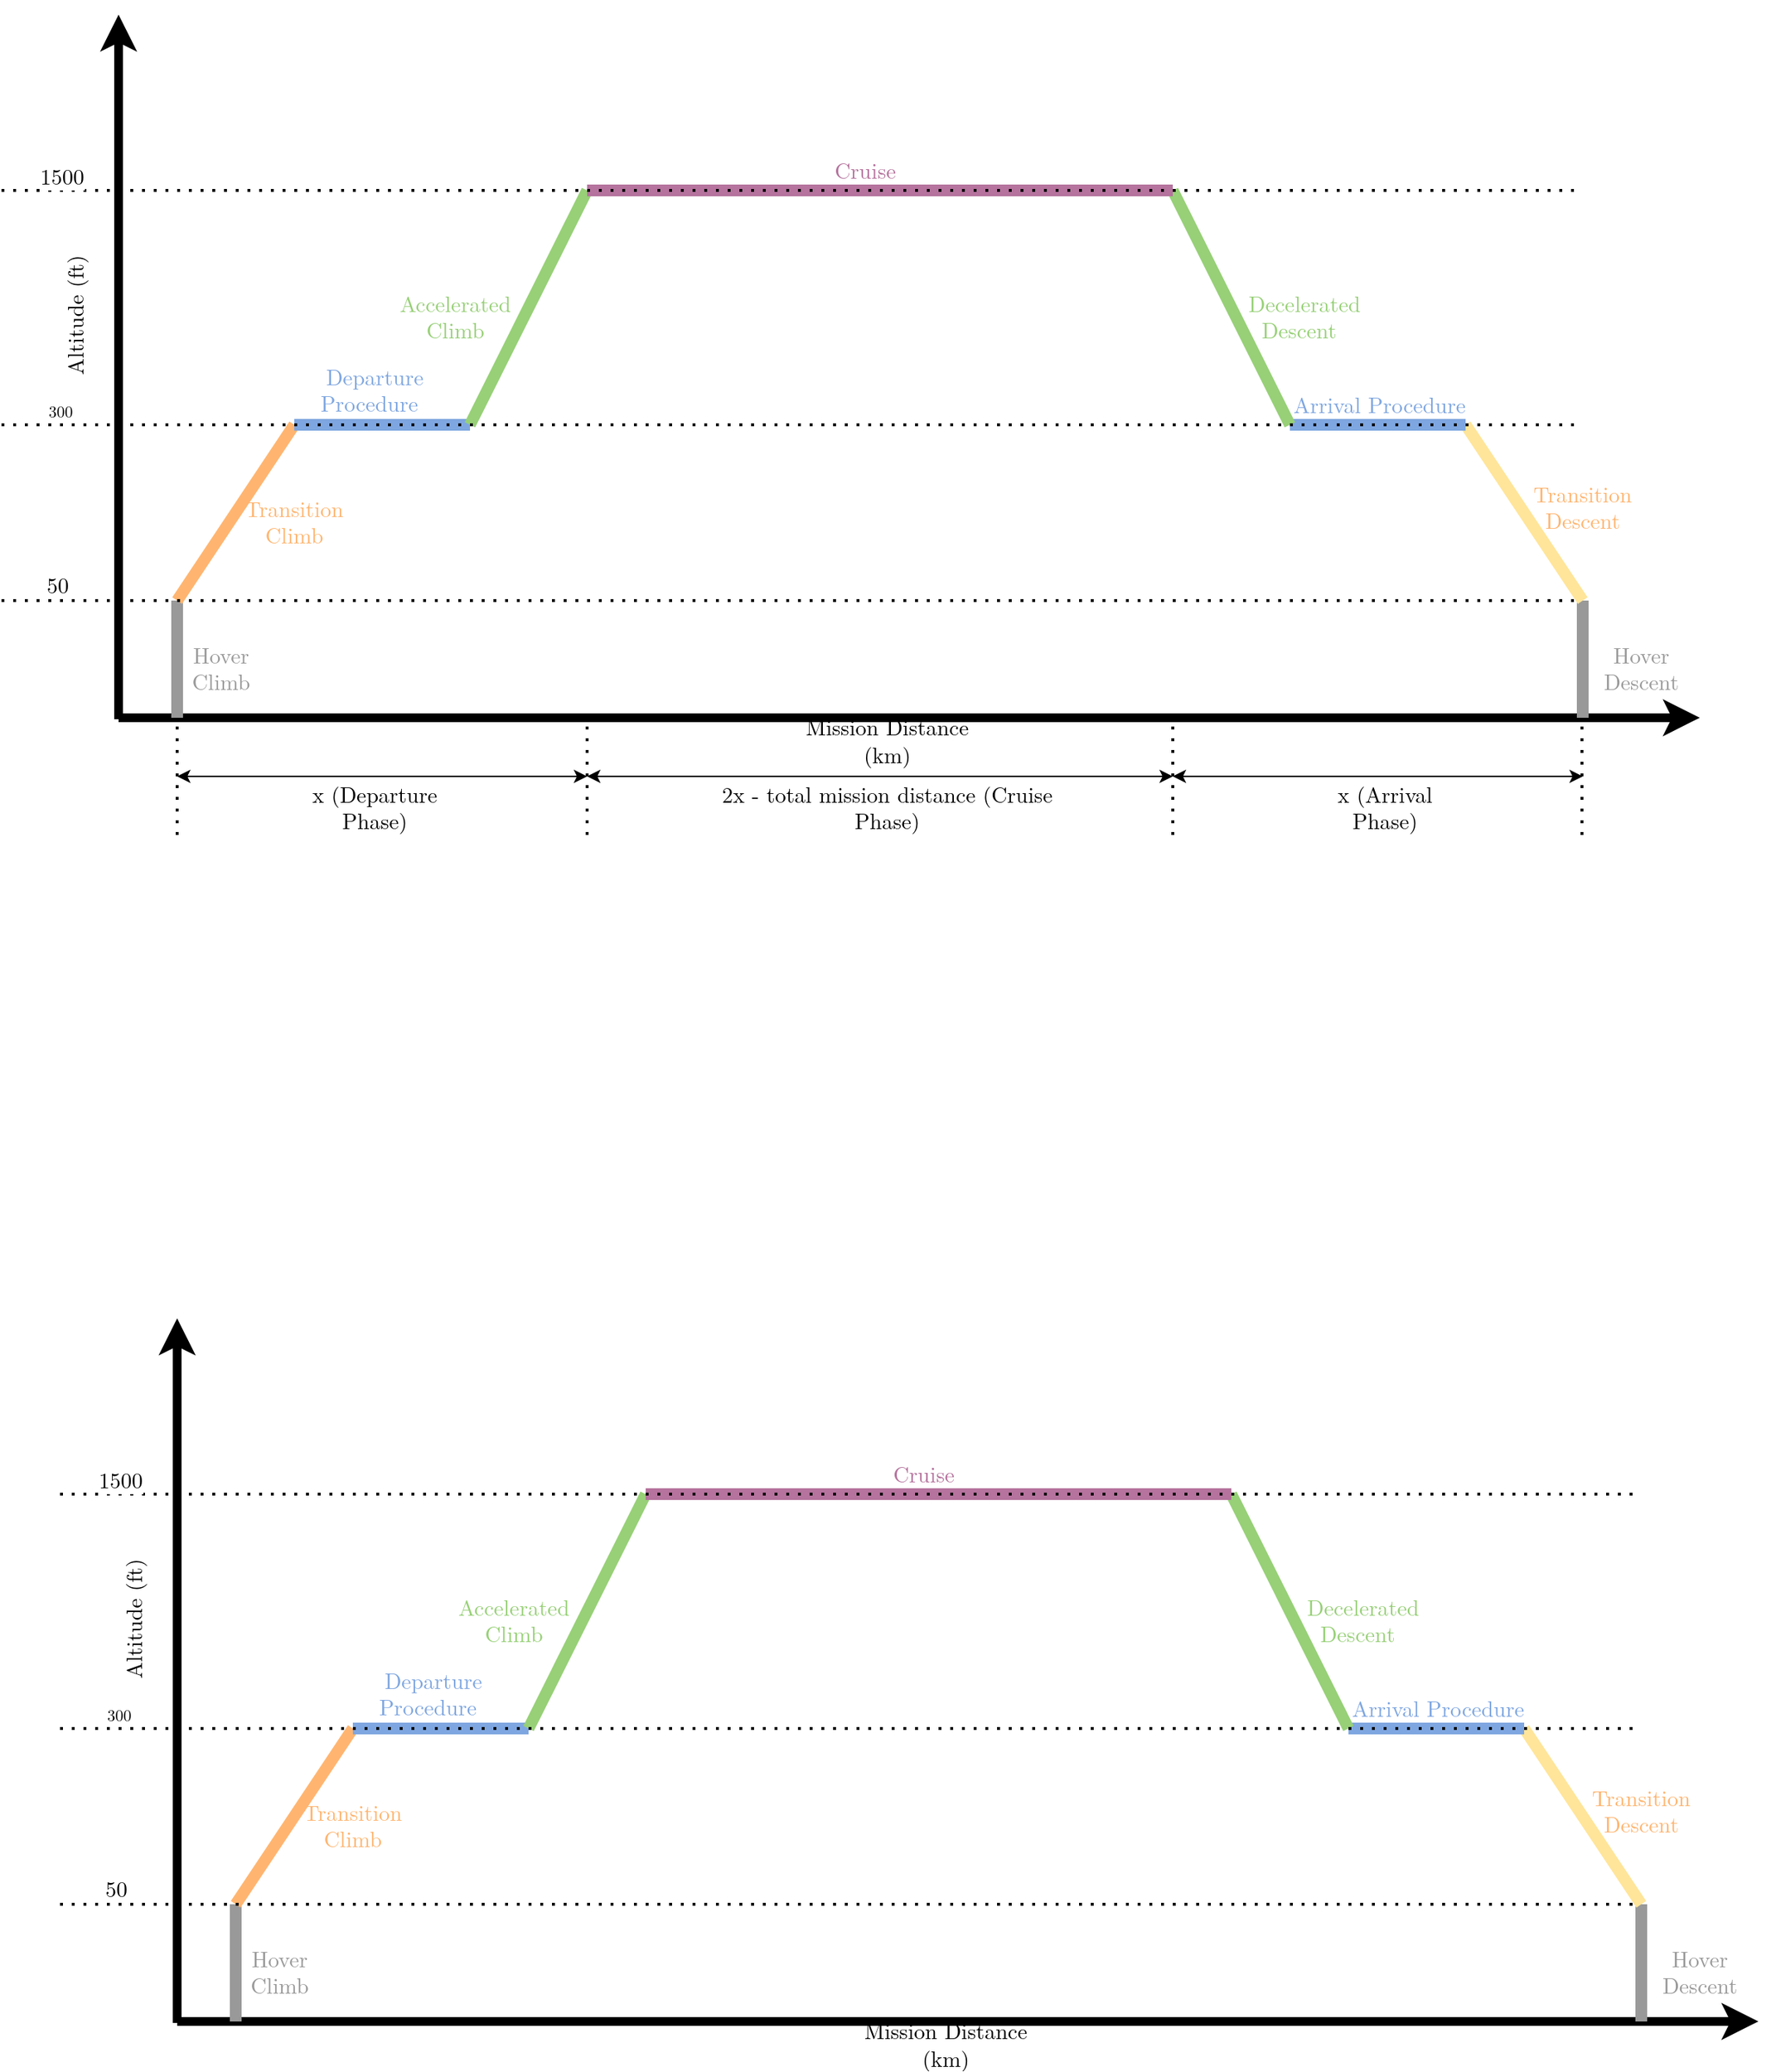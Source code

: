 <mxfile version="26.2.8">
  <diagram name="Page-1" id="2keoiiOLmxvh7805BPIv">
    <mxGraphModel dx="1970" dy="1158" grid="1" gridSize="10" guides="1" tooltips="1" connect="1" arrows="1" fold="1" page="0" pageScale="1" pageWidth="827" pageHeight="1169" math="0" shadow="0">
      <root>
        <mxCell id="0" />
        <mxCell id="1" parent="0" />
        <mxCell id="lw8DFS0XibtdOAHYOYHp-2" value="" style="endArrow=classic;html=1;rounded=0;strokeWidth=6;" parent="1" edge="1">
          <mxGeometry relative="1" as="geometry">
            <mxPoint x="240" y="560" as="sourcePoint" />
            <mxPoint x="1320" y="560" as="targetPoint" />
          </mxGeometry>
        </mxCell>
        <mxCell id="lw8DFS0XibtdOAHYOYHp-4" value="" style="endArrow=classic;html=1;rounded=0;strokeWidth=6;flowAnimation=0;" parent="1" edge="1">
          <mxGeometry relative="1" as="geometry">
            <mxPoint x="240" y="561" as="sourcePoint" />
            <mxPoint x="240" y="80" as="targetPoint" />
          </mxGeometry>
        </mxCell>
        <mxCell id="lw8DFS0XibtdOAHYOYHp-5" value="&lt;font style=&quot;font-size: 15px;&quot; data-font-src=&quot;https://fonts.googleapis.com/css?family=Latin+Modern+roman&quot; face=&quot;Latin Modern roman&quot;&gt;Altitude (ft)&lt;/font&gt;" style="text;html=1;align=center;verticalAlign=middle;whiteSpace=wrap;rounded=0;flipH=1;flipV=1;rotation=-90;" parent="1" vertex="1">
          <mxGeometry x="160" y="270" width="100" height="30" as="geometry" />
        </mxCell>
        <mxCell id="lw8DFS0XibtdOAHYOYHp-11" value="" style="endArrow=none;html=1;rounded=0;fillColor=#eeeeee;strokeColor=#999999;strokeWidth=8;" parent="1" edge="1">
          <mxGeometry width="50" height="50" relative="1" as="geometry">
            <mxPoint x="280" y="560" as="sourcePoint" />
            <mxPoint x="280" y="480" as="targetPoint" />
          </mxGeometry>
        </mxCell>
        <mxCell id="lw8DFS0XibtdOAHYOYHp-12" value="" style="endArrow=none;html=1;rounded=0;fillColor=#f5f5f5;strokeColor=#999999;strokeWidth=8;" parent="1" edge="1">
          <mxGeometry width="50" height="50" relative="1" as="geometry">
            <mxPoint x="1240" y="560" as="sourcePoint" />
            <mxPoint x="1240" y="480" as="targetPoint" />
          </mxGeometry>
        </mxCell>
        <mxCell id="lw8DFS0XibtdOAHYOYHp-13" value="" style="endArrow=none;html=1;rounded=0;fillColor=#f5f5f5;strokeColor=#FFB570;strokeWidth=8;" parent="1" edge="1">
          <mxGeometry width="50" height="50" relative="1" as="geometry">
            <mxPoint x="280" y="480" as="sourcePoint" />
            <mxPoint x="360" y="360" as="targetPoint" />
          </mxGeometry>
        </mxCell>
        <mxCell id="lw8DFS0XibtdOAHYOYHp-14" value="" style="endArrow=none;html=1;rounded=0;fillColor=#ffcc99;strokeColor=#FFE599;strokeWidth=8;fontColor=#FFB570;" parent="1" edge="1">
          <mxGeometry width="50" height="50" relative="1" as="geometry">
            <mxPoint x="1240" y="480" as="sourcePoint" />
            <mxPoint x="1160" y="360" as="targetPoint" />
          </mxGeometry>
        </mxCell>
        <mxCell id="lw8DFS0XibtdOAHYOYHp-15" value="" style="endArrow=none;html=1;rounded=0;fillColor=#f5f5f5;strokeColor=#7EA6E0;strokeWidth=8;" parent="1" edge="1">
          <mxGeometry width="50" height="50" relative="1" as="geometry">
            <mxPoint x="360" y="360" as="sourcePoint" />
            <mxPoint x="480" y="360" as="targetPoint" />
          </mxGeometry>
        </mxCell>
        <mxCell id="lw8DFS0XibtdOAHYOYHp-16" value="" style="endArrow=none;html=1;rounded=0;fillColor=#f5f5f5;strokeColor=#7EA6E0;strokeWidth=8;" parent="1" edge="1">
          <mxGeometry width="50" height="50" relative="1" as="geometry">
            <mxPoint x="1040" y="360" as="sourcePoint" />
            <mxPoint x="1160" y="360" as="targetPoint" />
          </mxGeometry>
        </mxCell>
        <mxCell id="lw8DFS0XibtdOAHYOYHp-17" value="" style="endArrow=none;html=1;rounded=0;fillColor=#f5f5f5;strokeColor=#97D077;strokeWidth=8;" parent="1" edge="1">
          <mxGeometry width="50" height="50" relative="1" as="geometry">
            <mxPoint x="480" y="360" as="sourcePoint" />
            <mxPoint x="560" y="200" as="targetPoint" />
          </mxGeometry>
        </mxCell>
        <mxCell id="lw8DFS0XibtdOAHYOYHp-18" value="" style="endArrow=none;html=1;rounded=0;fillColor=#f5f5f5;strokeColor=#97D077;strokeWidth=8;" parent="1" edge="1">
          <mxGeometry width="50" height="50" relative="1" as="geometry">
            <mxPoint x="1040" y="360" as="sourcePoint" />
            <mxPoint x="960" y="200" as="targetPoint" />
          </mxGeometry>
        </mxCell>
        <mxCell id="lw8DFS0XibtdOAHYOYHp-19" value="" style="endArrow=none;html=1;rounded=0;fillColor=#f5f5f5;strokeColor=#B5739D;strokeWidth=8;" parent="1" edge="1">
          <mxGeometry width="50" height="50" relative="1" as="geometry">
            <mxPoint x="560" y="200" as="sourcePoint" />
            <mxPoint x="960" y="200" as="targetPoint" />
          </mxGeometry>
        </mxCell>
        <mxCell id="lw8DFS0XibtdOAHYOYHp-20" value="" style="endArrow=none;dashed=1;html=1;dashPattern=1 3;strokeWidth=2;rounded=0;" parent="1" edge="1">
          <mxGeometry width="50" height="50" relative="1" as="geometry">
            <mxPoint x="160" y="200" as="sourcePoint" />
            <mxPoint x="1240" y="200" as="targetPoint" />
          </mxGeometry>
        </mxCell>
        <mxCell id="lw8DFS0XibtdOAHYOYHp-23" value="&lt;font data-font-src=&quot;https://fonts.googleapis.com/css?family=Latin+Modern+roman&quot; face=&quot;Latin Modern roman&quot;&gt;1500&lt;/font&gt;" style="edgeLabel;html=1;align=center;verticalAlign=middle;resizable=0;points=[];fontSize=15;" parent="lw8DFS0XibtdOAHYOYHp-20" vertex="1" connectable="0">
          <mxGeometry x="-0.936" y="5" relative="1" as="geometry">
            <mxPoint x="6" y="-5" as="offset" />
          </mxGeometry>
        </mxCell>
        <mxCell id="lw8DFS0XibtdOAHYOYHp-21" value="" style="endArrow=none;dashed=1;html=1;dashPattern=1 3;strokeWidth=2;rounded=0;" parent="1" edge="1">
          <mxGeometry width="50" height="50" relative="1" as="geometry">
            <mxPoint x="160" y="360" as="sourcePoint" />
            <mxPoint x="1240" y="360" as="targetPoint" />
          </mxGeometry>
        </mxCell>
        <mxCell id="lw8DFS0XibtdOAHYOYHp-24" value="&lt;font data-font-src=&quot;https://fonts.googleapis.com/css?family=Latin+Modern+roman&quot; face=&quot;Latin Modern roman&quot;&gt;300&lt;/font&gt;" style="edgeLabel;html=1;align=center;verticalAlign=middle;resizable=0;points=[];" parent="lw8DFS0XibtdOAHYOYHp-21" vertex="1" connectable="0">
          <mxGeometry x="-0.974" y="9" relative="1" as="geometry">
            <mxPoint x="26" as="offset" />
          </mxGeometry>
        </mxCell>
        <mxCell id="lw8DFS0XibtdOAHYOYHp-22" value="" style="endArrow=none;dashed=1;html=1;dashPattern=1 3;strokeWidth=2;rounded=0;" parent="1" edge="1">
          <mxGeometry width="50" height="50" relative="1" as="geometry">
            <mxPoint x="160" y="480" as="sourcePoint" />
            <mxPoint x="1240" y="480" as="targetPoint" />
          </mxGeometry>
        </mxCell>
        <mxCell id="lw8DFS0XibtdOAHYOYHp-25" value="&lt;font style=&quot;font-size: 15px;&quot; data-font-src=&quot;https://fonts.googleapis.com/css?family=Latin+Modern+roman&quot; face=&quot;Latin Modern roman&quot;&gt;50&lt;/font&gt;" style="edgeLabel;html=1;align=center;verticalAlign=middle;resizable=0;points=[];" parent="1" vertex="1" connectable="0">
          <mxGeometry x="210" y="430" as="geometry">
            <mxPoint x="-12" y="39" as="offset" />
          </mxGeometry>
        </mxCell>
        <mxCell id="lw8DFS0XibtdOAHYOYHp-26" value="&lt;font style=&quot;color: rgb(181, 115, 157); font-size: 15px;&quot;&gt;Cruise&lt;/font&gt;" style="text;html=1;align=center;verticalAlign=middle;whiteSpace=wrap;rounded=0;fontFamily=Latin Modern roman;fontSource=https%3A%2F%2Ffonts.googleapis.com%2Fcss%3Ffamily%3DLatin%2BModern%2Broman;" parent="1" vertex="1">
          <mxGeometry x="720" y="170" width="60" height="30" as="geometry" />
        </mxCell>
        <mxCell id="lw8DFS0XibtdOAHYOYHp-27" value="&lt;font style=&quot;font-size: 15px;&quot;&gt;Departure Procedure&amp;nbsp;&lt;/font&gt;" style="text;html=1;align=center;verticalAlign=middle;whiteSpace=wrap;rounded=0;fontFamily=Latin Modern roman;fontSource=https%3A%2F%2Ffonts.googleapis.com%2Fcss%3Ffamily%3DLatin%2BModern%2Broman;fontColor=#7EA6E0;" parent="1" vertex="1">
          <mxGeometry x="350" y="320" width="130" height="30" as="geometry" />
        </mxCell>
        <mxCell id="lw8DFS0XibtdOAHYOYHp-30" value="&lt;font style=&quot;font-size: 15px;&quot;&gt;Transition Climb&lt;/font&gt;" style="text;html=1;align=center;verticalAlign=middle;whiteSpace=wrap;rounded=0;fontFamily=Latin Modern roman;fontSource=https%3A%2F%2Ffonts.googleapis.com%2Fcss%3Ffamily%3DLatin%2BModern%2Broman;fontColor=#FFB570;" parent="1" vertex="1">
          <mxGeometry x="330" y="410" width="60" height="30" as="geometry" />
        </mxCell>
        <mxCell id="lw8DFS0XibtdOAHYOYHp-31" value="&lt;font style=&quot;color: rgb(153, 153, 153); font-size: 15px;&quot;&gt;Hover Climb&lt;/font&gt;" style="text;html=1;align=center;verticalAlign=middle;whiteSpace=wrap;rounded=0;fontFamily=Latin Modern roman;fontSource=https%3A%2F%2Ffonts.googleapis.com%2Fcss%3Ffamily%3DLatin%2BModern%2Broman;" parent="1" vertex="1">
          <mxGeometry x="280" y="510" width="60" height="30" as="geometry" />
        </mxCell>
        <mxCell id="lw8DFS0XibtdOAHYOYHp-32" value="&lt;font style=&quot;font-size: 15px;&quot;&gt;Decelerated Descent&amp;nbsp;&lt;/font&gt;" style="text;html=1;align=center;verticalAlign=middle;whiteSpace=wrap;rounded=0;fontFamily=Latin Modern roman;fontSource=https%3A%2F%2Ffonts.googleapis.com%2Fcss%3Ffamily%3DLatin%2BModern%2Broman;fontColor=#97D077;" parent="1" vertex="1">
          <mxGeometry x="1020" y="270" width="60" height="30" as="geometry" />
        </mxCell>
        <mxCell id="lw8DFS0XibtdOAHYOYHp-37" value="&lt;font style=&quot;font-size: 15px;&quot;&gt;Arrival Procedure&amp;nbsp;&lt;/font&gt;" style="text;html=1;align=center;verticalAlign=middle;whiteSpace=wrap;rounded=0;fontFamily=Latin Modern roman;fontSource=https%3A%2F%2Ffonts.googleapis.com%2Fcss%3Ffamily%3DLatin%2BModern%2Broman;fontColor=#7EA6E0;" parent="1" vertex="1">
          <mxGeometry x="1040" y="330" width="130" height="30" as="geometry" />
        </mxCell>
        <mxCell id="lw8DFS0XibtdOAHYOYHp-40" value="&lt;font style=&quot;font-size: 15px;&quot;&gt;Accelerated Climb&lt;/font&gt;" style="text;html=1;align=center;verticalAlign=middle;whiteSpace=wrap;rounded=0;fontFamily=Latin Modern roman;fontSource=https%3A%2F%2Ffonts.googleapis.com%2Fcss%3Ffamily%3DLatin%2BModern%2Broman;fontColor=#97D077;" parent="1" vertex="1">
          <mxGeometry x="440" y="270" width="60" height="30" as="geometry" />
        </mxCell>
        <mxCell id="lw8DFS0XibtdOAHYOYHp-42" value="&lt;font style=&quot;font-size: 15px;&quot;&gt;Transition Descent&lt;/font&gt;" style="text;html=1;align=center;verticalAlign=middle;whiteSpace=wrap;rounded=0;fontFamily=Latin Modern roman;fontSource=https%3A%2F%2Ffonts.googleapis.com%2Fcss%3Ffamily%3DLatin%2BModern%2Broman;fontColor=#FFB570;" parent="1" vertex="1">
          <mxGeometry x="1210" y="400" width="60" height="30" as="geometry" />
        </mxCell>
        <mxCell id="lw8DFS0XibtdOAHYOYHp-46" value="&lt;font style=&quot;color: rgb(153, 153, 153); font-size: 15px;&quot;&gt;Hover Descent&lt;/font&gt;" style="text;html=1;align=center;verticalAlign=middle;whiteSpace=wrap;rounded=0;fontFamily=Latin Modern roman;fontSource=https%3A%2F%2Ffonts.googleapis.com%2Fcss%3Ffamily%3DLatin%2BModern%2Broman;" parent="1" vertex="1">
          <mxGeometry x="1250" y="510" width="60" height="30" as="geometry" />
        </mxCell>
        <mxCell id="lw8DFS0XibtdOAHYOYHp-60" value="" style="endArrow=none;dashed=1;html=1;dashPattern=1 3;strokeWidth=2;rounded=0;" parent="1" edge="1">
          <mxGeometry width="50" height="50" relative="1" as="geometry">
            <mxPoint x="280" y="640" as="sourcePoint" />
            <mxPoint x="280" y="560" as="targetPoint" />
          </mxGeometry>
        </mxCell>
        <mxCell id="lw8DFS0XibtdOAHYOYHp-61" value="" style="endArrow=none;dashed=1;html=1;dashPattern=1 3;strokeWidth=2;rounded=0;" parent="1" edge="1">
          <mxGeometry width="50" height="50" relative="1" as="geometry">
            <mxPoint x="560" y="640" as="sourcePoint" />
            <mxPoint x="560" y="560" as="targetPoint" />
          </mxGeometry>
        </mxCell>
        <mxCell id="lw8DFS0XibtdOAHYOYHp-62" value="" style="endArrow=none;dashed=1;html=1;dashPattern=1 3;strokeWidth=2;rounded=0;" parent="1" edge="1">
          <mxGeometry width="50" height="50" relative="1" as="geometry">
            <mxPoint x="960" y="640" as="sourcePoint" />
            <mxPoint x="960" y="560" as="targetPoint" />
          </mxGeometry>
        </mxCell>
        <mxCell id="lw8DFS0XibtdOAHYOYHp-63" value="" style="endArrow=none;dashed=1;html=1;dashPattern=1 3;strokeWidth=2;rounded=0;" parent="1" edge="1">
          <mxGeometry width="50" height="50" relative="1" as="geometry">
            <mxPoint x="1239.47" y="640" as="sourcePoint" />
            <mxPoint x="1239.47" y="560" as="targetPoint" />
          </mxGeometry>
        </mxCell>
        <mxCell id="lw8DFS0XibtdOAHYOYHp-64" value="&lt;font style=&quot;font-size: 15px;&quot; data-font-src=&quot;https://fonts.googleapis.com/css?family=Latin+Modern+roman&quot; face=&quot;Latin Modern roman&quot;&gt;Mission Distance (km)&lt;/font&gt;" style="text;html=1;align=center;verticalAlign=middle;whiteSpace=wrap;rounded=0;flipH=1;flipV=1;rotation=0;" parent="1" vertex="1">
          <mxGeometry x="690" y="560" width="150" height="30" as="geometry" />
        </mxCell>
        <mxCell id="lw8DFS0XibtdOAHYOYHp-66" value="" style="endArrow=classic;startArrow=classic;html=1;rounded=0;" parent="1" edge="1">
          <mxGeometry width="50" height="50" relative="1" as="geometry">
            <mxPoint x="280" y="600" as="sourcePoint" />
            <mxPoint x="560" y="600" as="targetPoint" />
          </mxGeometry>
        </mxCell>
        <mxCell id="lw8DFS0XibtdOAHYOYHp-67" value="" style="endArrow=classic;startArrow=classic;html=1;rounded=0;" parent="1" edge="1">
          <mxGeometry width="50" height="50" relative="1" as="geometry">
            <mxPoint x="560" y="600" as="sourcePoint" />
            <mxPoint x="960" y="600" as="targetPoint" />
          </mxGeometry>
        </mxCell>
        <mxCell id="lw8DFS0XibtdOAHYOYHp-68" value="" style="endArrow=classic;startArrow=classic;html=1;rounded=0;" parent="1" edge="1">
          <mxGeometry width="50" height="50" relative="1" as="geometry">
            <mxPoint x="960" y="600" as="sourcePoint" />
            <mxPoint x="1240" y="600" as="targetPoint" />
          </mxGeometry>
        </mxCell>
        <mxCell id="lw8DFS0XibtdOAHYOYHp-69" value="&lt;font style=&quot;font-size: 15px;&quot;&gt;x (Departure Phase)&lt;/font&gt;" style="text;html=1;align=center;verticalAlign=middle;whiteSpace=wrap;rounded=0;fontFamily=Latin Modern roman;fontSource=https%3A%2F%2Ffonts.googleapis.com%2Fcss%3Ffamily%3DLatin%2BModern%2Broman;" parent="1" vertex="1">
          <mxGeometry x="350" y="610" width="130" height="20" as="geometry" />
        </mxCell>
        <mxCell id="lw8DFS0XibtdOAHYOYHp-73" value="&lt;font style=&quot;font-size: 15px;&quot;&gt;x (Arrival Phase)&lt;/font&gt;" style="text;html=1;align=center;verticalAlign=middle;whiteSpace=wrap;rounded=0;fontFamily=Latin Modern roman;fontSource=https%3A%2F%2Ffonts.googleapis.com%2Fcss%3Ffamily%3DLatin%2BModern%2Broman;" parent="1" vertex="1">
          <mxGeometry x="1050" y="610" width="110" height="20" as="geometry" />
        </mxCell>
        <mxCell id="lw8DFS0XibtdOAHYOYHp-74" value="&lt;font style=&quot;font-size: 15px;&quot; data-font-src=&quot;https://fonts.googleapis.com/css?family=Latin+Modern+roman&quot; face=&quot;Latin Modern roman&quot;&gt;2x - total mission distance (Cruise Phase)&lt;/font&gt;" style="text;html=1;align=center;verticalAlign=middle;whiteSpace=wrap;rounded=0;fontFamily=Latin Modern roman;fontSource=https%3A%2F%2Ffonts.googleapis.com%2Fcss%3Ffamily%3DLatin%2BModern%2Broman;" parent="1" vertex="1">
          <mxGeometry x="630" y="610" width="270" height="20" as="geometry" />
        </mxCell>
        <mxCell id="p5eDsKb6Dgifr_W7U-pH-39" value="" style="endArrow=classic;html=1;rounded=0;strokeWidth=6;" edge="1" parent="1">
          <mxGeometry relative="1" as="geometry">
            <mxPoint x="280" y="1450" as="sourcePoint" />
            <mxPoint x="1360" y="1450" as="targetPoint" />
          </mxGeometry>
        </mxCell>
        <mxCell id="p5eDsKb6Dgifr_W7U-pH-40" value="" style="endArrow=classic;html=1;rounded=0;strokeWidth=6;flowAnimation=0;" edge="1" parent="1">
          <mxGeometry relative="1" as="geometry">
            <mxPoint x="280" y="1451" as="sourcePoint" />
            <mxPoint x="280" y="970" as="targetPoint" />
          </mxGeometry>
        </mxCell>
        <mxCell id="p5eDsKb6Dgifr_W7U-pH-41" value="&lt;font style=&quot;font-size: 15px;&quot; data-font-src=&quot;https://fonts.googleapis.com/css?family=Latin+Modern+roman&quot; face=&quot;Latin Modern roman&quot;&gt;Altitude (ft)&lt;/font&gt;" style="text;html=1;align=center;verticalAlign=middle;whiteSpace=wrap;rounded=0;flipH=1;flipV=1;rotation=-90;" vertex="1" parent="1">
          <mxGeometry x="200" y="1160" width="100" height="30" as="geometry" />
        </mxCell>
        <mxCell id="p5eDsKb6Dgifr_W7U-pH-42" value="" style="endArrow=none;html=1;rounded=0;fillColor=#eeeeee;strokeColor=#999999;strokeWidth=8;" edge="1" parent="1">
          <mxGeometry width="50" height="50" relative="1" as="geometry">
            <mxPoint x="320" y="1450" as="sourcePoint" />
            <mxPoint x="320" y="1370" as="targetPoint" />
          </mxGeometry>
        </mxCell>
        <mxCell id="p5eDsKb6Dgifr_W7U-pH-43" value="" style="endArrow=none;html=1;rounded=0;fillColor=#f5f5f5;strokeColor=#999999;strokeWidth=8;" edge="1" parent="1">
          <mxGeometry width="50" height="50" relative="1" as="geometry">
            <mxPoint x="1280" y="1450" as="sourcePoint" />
            <mxPoint x="1280" y="1370" as="targetPoint" />
          </mxGeometry>
        </mxCell>
        <mxCell id="p5eDsKb6Dgifr_W7U-pH-44" value="" style="endArrow=none;html=1;rounded=0;fillColor=#f5f5f5;strokeColor=#FFB570;strokeWidth=8;" edge="1" parent="1">
          <mxGeometry width="50" height="50" relative="1" as="geometry">
            <mxPoint x="320" y="1370" as="sourcePoint" />
            <mxPoint x="400" y="1250" as="targetPoint" />
          </mxGeometry>
        </mxCell>
        <mxCell id="p5eDsKb6Dgifr_W7U-pH-45" value="" style="endArrow=none;html=1;rounded=0;fillColor=#ffcc99;strokeColor=#FFE599;strokeWidth=8;fontColor=#FFB570;" edge="1" parent="1">
          <mxGeometry width="50" height="50" relative="1" as="geometry">
            <mxPoint x="1280" y="1370" as="sourcePoint" />
            <mxPoint x="1200" y="1250" as="targetPoint" />
          </mxGeometry>
        </mxCell>
        <mxCell id="p5eDsKb6Dgifr_W7U-pH-46" value="" style="endArrow=none;html=1;rounded=0;fillColor=#f5f5f5;strokeColor=#7EA6E0;strokeWidth=8;" edge="1" parent="1">
          <mxGeometry width="50" height="50" relative="1" as="geometry">
            <mxPoint x="400" y="1250" as="sourcePoint" />
            <mxPoint x="520" y="1250" as="targetPoint" />
          </mxGeometry>
        </mxCell>
        <mxCell id="p5eDsKb6Dgifr_W7U-pH-47" value="" style="endArrow=none;html=1;rounded=0;fillColor=#f5f5f5;strokeColor=#7EA6E0;strokeWidth=8;" edge="1" parent="1">
          <mxGeometry width="50" height="50" relative="1" as="geometry">
            <mxPoint x="1080" y="1250" as="sourcePoint" />
            <mxPoint x="1200" y="1250" as="targetPoint" />
          </mxGeometry>
        </mxCell>
        <mxCell id="p5eDsKb6Dgifr_W7U-pH-48" value="" style="endArrow=none;html=1;rounded=0;fillColor=#f5f5f5;strokeColor=#97D077;strokeWidth=8;" edge="1" parent="1">
          <mxGeometry width="50" height="50" relative="1" as="geometry">
            <mxPoint x="520" y="1250" as="sourcePoint" />
            <mxPoint x="600" y="1090" as="targetPoint" />
          </mxGeometry>
        </mxCell>
        <mxCell id="p5eDsKb6Dgifr_W7U-pH-49" value="" style="endArrow=none;html=1;rounded=0;fillColor=#f5f5f5;strokeColor=#97D077;strokeWidth=8;" edge="1" parent="1">
          <mxGeometry width="50" height="50" relative="1" as="geometry">
            <mxPoint x="1080" y="1250" as="sourcePoint" />
            <mxPoint x="1000" y="1090" as="targetPoint" />
          </mxGeometry>
        </mxCell>
        <mxCell id="p5eDsKb6Dgifr_W7U-pH-50" value="" style="endArrow=none;html=1;rounded=0;fillColor=#f5f5f5;strokeColor=#B5739D;strokeWidth=8;" edge="1" parent="1">
          <mxGeometry width="50" height="50" relative="1" as="geometry">
            <mxPoint x="600" y="1090" as="sourcePoint" />
            <mxPoint x="1000" y="1090" as="targetPoint" />
          </mxGeometry>
        </mxCell>
        <mxCell id="p5eDsKb6Dgifr_W7U-pH-51" value="" style="endArrow=none;dashed=1;html=1;dashPattern=1 3;strokeWidth=2;rounded=0;" edge="1" parent="1">
          <mxGeometry width="50" height="50" relative="1" as="geometry">
            <mxPoint x="200" y="1090" as="sourcePoint" />
            <mxPoint x="1280" y="1090" as="targetPoint" />
          </mxGeometry>
        </mxCell>
        <mxCell id="p5eDsKb6Dgifr_W7U-pH-52" value="&lt;font data-font-src=&quot;https://fonts.googleapis.com/css?family=Latin+Modern+roman&quot; face=&quot;Latin Modern roman&quot;&gt;1500&lt;/font&gt;" style="edgeLabel;html=1;align=center;verticalAlign=middle;resizable=0;points=[];fontSize=15;" vertex="1" connectable="0" parent="p5eDsKb6Dgifr_W7U-pH-51">
          <mxGeometry x="-0.936" y="5" relative="1" as="geometry">
            <mxPoint x="6" y="-5" as="offset" />
          </mxGeometry>
        </mxCell>
        <mxCell id="p5eDsKb6Dgifr_W7U-pH-53" value="" style="endArrow=none;dashed=1;html=1;dashPattern=1 3;strokeWidth=2;rounded=0;" edge="1" parent="1">
          <mxGeometry width="50" height="50" relative="1" as="geometry">
            <mxPoint x="200" y="1250" as="sourcePoint" />
            <mxPoint x="1280" y="1250" as="targetPoint" />
          </mxGeometry>
        </mxCell>
        <mxCell id="p5eDsKb6Dgifr_W7U-pH-54" value="&lt;font data-font-src=&quot;https://fonts.googleapis.com/css?family=Latin+Modern+roman&quot; face=&quot;Latin Modern roman&quot;&gt;300&lt;/font&gt;" style="edgeLabel;html=1;align=center;verticalAlign=middle;resizable=0;points=[];" vertex="1" connectable="0" parent="p5eDsKb6Dgifr_W7U-pH-53">
          <mxGeometry x="-0.974" y="9" relative="1" as="geometry">
            <mxPoint x="26" as="offset" />
          </mxGeometry>
        </mxCell>
        <mxCell id="p5eDsKb6Dgifr_W7U-pH-55" value="" style="endArrow=none;dashed=1;html=1;dashPattern=1 3;strokeWidth=2;rounded=0;" edge="1" parent="1">
          <mxGeometry width="50" height="50" relative="1" as="geometry">
            <mxPoint x="200" y="1370" as="sourcePoint" />
            <mxPoint x="1280" y="1370" as="targetPoint" />
          </mxGeometry>
        </mxCell>
        <mxCell id="p5eDsKb6Dgifr_W7U-pH-56" value="&lt;font style=&quot;font-size: 15px;&quot; data-font-src=&quot;https://fonts.googleapis.com/css?family=Latin+Modern+roman&quot; face=&quot;Latin Modern roman&quot;&gt;50&lt;/font&gt;" style="edgeLabel;html=1;align=center;verticalAlign=middle;resizable=0;points=[];" vertex="1" connectable="0" parent="1">
          <mxGeometry x="250" y="1320" as="geometry">
            <mxPoint x="-12" y="39" as="offset" />
          </mxGeometry>
        </mxCell>
        <mxCell id="p5eDsKb6Dgifr_W7U-pH-57" value="&lt;font style=&quot;color: rgb(181, 115, 157); font-size: 15px;&quot;&gt;Cruise&lt;/font&gt;" style="text;html=1;align=center;verticalAlign=middle;whiteSpace=wrap;rounded=0;fontFamily=Latin Modern roman;fontSource=https%3A%2F%2Ffonts.googleapis.com%2Fcss%3Ffamily%3DLatin%2BModern%2Broman;" vertex="1" parent="1">
          <mxGeometry x="760" y="1060" width="60" height="30" as="geometry" />
        </mxCell>
        <mxCell id="p5eDsKb6Dgifr_W7U-pH-58" value="&lt;font style=&quot;font-size: 15px;&quot;&gt;Departure Procedure&amp;nbsp;&lt;/font&gt;" style="text;html=1;align=center;verticalAlign=middle;whiteSpace=wrap;rounded=0;fontFamily=Latin Modern roman;fontSource=https%3A%2F%2Ffonts.googleapis.com%2Fcss%3Ffamily%3DLatin%2BModern%2Broman;fontColor=#7EA6E0;" vertex="1" parent="1">
          <mxGeometry x="390" y="1210" width="130" height="30" as="geometry" />
        </mxCell>
        <mxCell id="p5eDsKb6Dgifr_W7U-pH-59" value="&lt;font style=&quot;font-size: 15px;&quot;&gt;Transition Climb&lt;/font&gt;" style="text;html=1;align=center;verticalAlign=middle;whiteSpace=wrap;rounded=0;fontFamily=Latin Modern roman;fontSource=https%3A%2F%2Ffonts.googleapis.com%2Fcss%3Ffamily%3DLatin%2BModern%2Broman;fontColor=#FFB570;" vertex="1" parent="1">
          <mxGeometry x="370" y="1300" width="60" height="30" as="geometry" />
        </mxCell>
        <mxCell id="p5eDsKb6Dgifr_W7U-pH-60" value="&lt;font style=&quot;color: rgb(153, 153, 153); font-size: 15px;&quot;&gt;Hover Climb&lt;/font&gt;" style="text;html=1;align=center;verticalAlign=middle;whiteSpace=wrap;rounded=0;fontFamily=Latin Modern roman;fontSource=https%3A%2F%2Ffonts.googleapis.com%2Fcss%3Ffamily%3DLatin%2BModern%2Broman;" vertex="1" parent="1">
          <mxGeometry x="320" y="1400" width="60" height="30" as="geometry" />
        </mxCell>
        <mxCell id="p5eDsKb6Dgifr_W7U-pH-61" value="&lt;font style=&quot;font-size: 15px;&quot;&gt;Decelerated Descent&amp;nbsp;&lt;/font&gt;" style="text;html=1;align=center;verticalAlign=middle;whiteSpace=wrap;rounded=0;fontFamily=Latin Modern roman;fontSource=https%3A%2F%2Ffonts.googleapis.com%2Fcss%3Ffamily%3DLatin%2BModern%2Broman;fontColor=#97D077;" vertex="1" parent="1">
          <mxGeometry x="1060" y="1160" width="60" height="30" as="geometry" />
        </mxCell>
        <mxCell id="p5eDsKb6Dgifr_W7U-pH-62" value="&lt;font style=&quot;font-size: 15px;&quot;&gt;Arrival Procedure&amp;nbsp;&lt;/font&gt;" style="text;html=1;align=center;verticalAlign=middle;whiteSpace=wrap;rounded=0;fontFamily=Latin Modern roman;fontSource=https%3A%2F%2Ffonts.googleapis.com%2Fcss%3Ffamily%3DLatin%2BModern%2Broman;fontColor=#7EA6E0;" vertex="1" parent="1">
          <mxGeometry x="1080" y="1220" width="130" height="30" as="geometry" />
        </mxCell>
        <mxCell id="p5eDsKb6Dgifr_W7U-pH-63" value="&lt;font style=&quot;font-size: 15px;&quot;&gt;Accelerated Climb&lt;/font&gt;" style="text;html=1;align=center;verticalAlign=middle;whiteSpace=wrap;rounded=0;fontFamily=Latin Modern roman;fontSource=https%3A%2F%2Ffonts.googleapis.com%2Fcss%3Ffamily%3DLatin%2BModern%2Broman;fontColor=#97D077;" vertex="1" parent="1">
          <mxGeometry x="480" y="1160" width="60" height="30" as="geometry" />
        </mxCell>
        <mxCell id="p5eDsKb6Dgifr_W7U-pH-64" value="&lt;font style=&quot;font-size: 15px;&quot;&gt;Transition Descent&lt;/font&gt;" style="text;html=1;align=center;verticalAlign=middle;whiteSpace=wrap;rounded=0;fontFamily=Latin Modern roman;fontSource=https%3A%2F%2Ffonts.googleapis.com%2Fcss%3Ffamily%3DLatin%2BModern%2Broman;fontColor=#FFB570;" vertex="1" parent="1">
          <mxGeometry x="1250" y="1290" width="60" height="30" as="geometry" />
        </mxCell>
        <mxCell id="p5eDsKb6Dgifr_W7U-pH-65" value="&lt;font style=&quot;color: rgb(153, 153, 153); font-size: 15px;&quot;&gt;Hover Descent&lt;/font&gt;" style="text;html=1;align=center;verticalAlign=middle;whiteSpace=wrap;rounded=0;fontFamily=Latin Modern roman;fontSource=https%3A%2F%2Ffonts.googleapis.com%2Fcss%3Ffamily%3DLatin%2BModern%2Broman;" vertex="1" parent="1">
          <mxGeometry x="1290" y="1400" width="60" height="30" as="geometry" />
        </mxCell>
        <mxCell id="p5eDsKb6Dgifr_W7U-pH-70" value="&lt;font style=&quot;font-size: 15px;&quot; data-font-src=&quot;https://fonts.googleapis.com/css?family=Latin+Modern+roman&quot; face=&quot;Latin Modern roman&quot;&gt;Mission Distance (km)&lt;/font&gt;" style="text;html=1;align=center;verticalAlign=middle;whiteSpace=wrap;rounded=0;flipH=1;flipV=1;rotation=0;" vertex="1" parent="1">
          <mxGeometry x="730" y="1450" width="150" height="30" as="geometry" />
        </mxCell>
      </root>
    </mxGraphModel>
  </diagram>
</mxfile>
